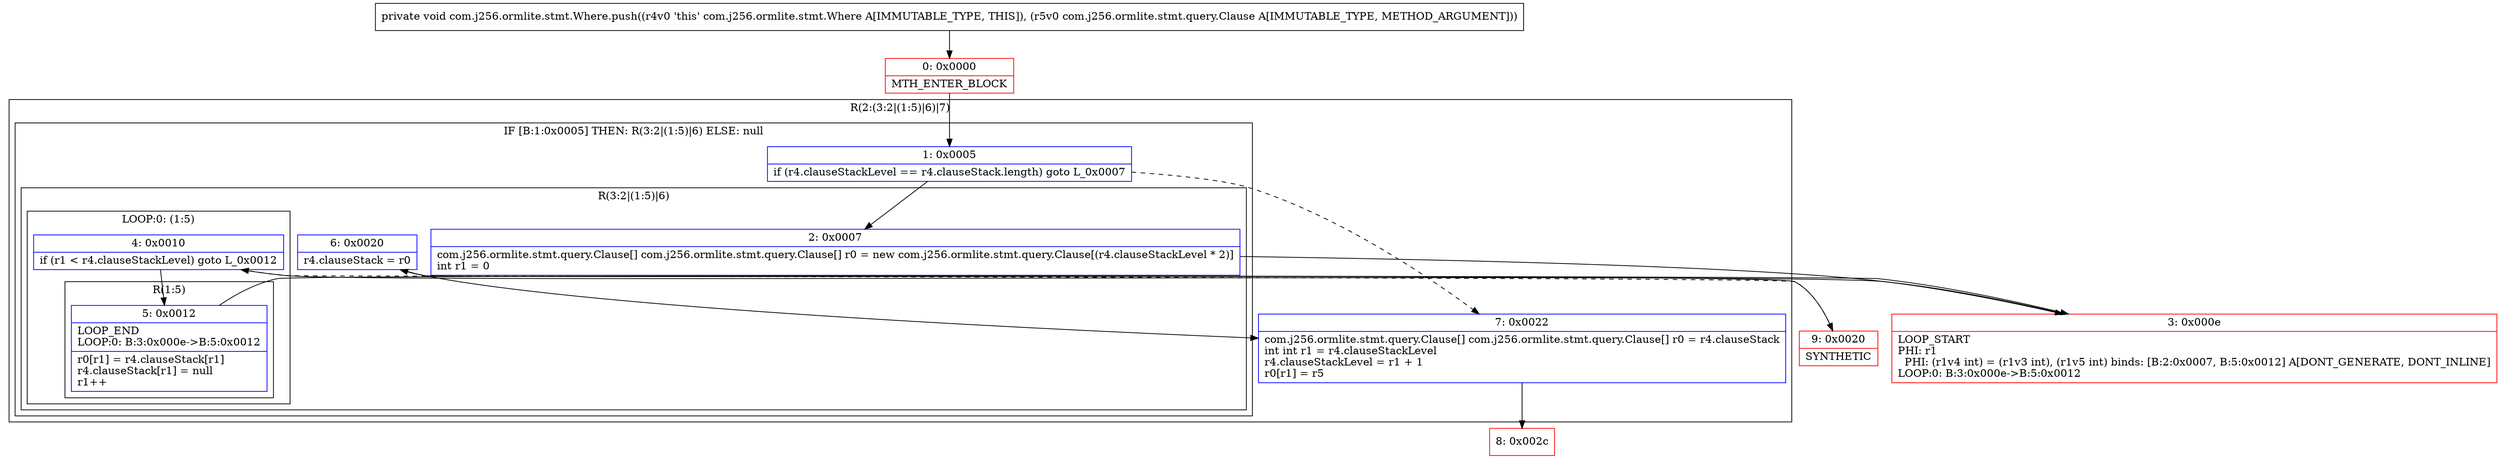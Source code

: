 digraph "CFG forcom.j256.ormlite.stmt.Where.push(Lcom\/j256\/ormlite\/stmt\/query\/Clause;)V" {
subgraph cluster_Region_1970687556 {
label = "R(2:(3:2|(1:5)|6)|7)";
node [shape=record,color=blue];
subgraph cluster_IfRegion_795188674 {
label = "IF [B:1:0x0005] THEN: R(3:2|(1:5)|6) ELSE: null";
node [shape=record,color=blue];
Node_1 [shape=record,label="{1\:\ 0x0005|if (r4.clauseStackLevel == r4.clauseStack.length) goto L_0x0007\l}"];
subgraph cluster_Region_324927697 {
label = "R(3:2|(1:5)|6)";
node [shape=record,color=blue];
Node_2 [shape=record,label="{2\:\ 0x0007|com.j256.ormlite.stmt.query.Clause[] com.j256.ormlite.stmt.query.Clause[] r0 = new com.j256.ormlite.stmt.query.Clause[(r4.clauseStackLevel * 2)]\lint r1 = 0\l}"];
subgraph cluster_LoopRegion_1215298307 {
label = "LOOP:0: (1:5)";
node [shape=record,color=blue];
Node_4 [shape=record,label="{4\:\ 0x0010|if (r1 \< r4.clauseStackLevel) goto L_0x0012\l}"];
subgraph cluster_Region_211774945 {
label = "R(1:5)";
node [shape=record,color=blue];
Node_5 [shape=record,label="{5\:\ 0x0012|LOOP_END\lLOOP:0: B:3:0x000e\-\>B:5:0x0012\l|r0[r1] = r4.clauseStack[r1]\lr4.clauseStack[r1] = null\lr1++\l}"];
}
}
Node_6 [shape=record,label="{6\:\ 0x0020|r4.clauseStack = r0\l}"];
}
}
Node_7 [shape=record,label="{7\:\ 0x0022|com.j256.ormlite.stmt.query.Clause[] com.j256.ormlite.stmt.query.Clause[] r0 = r4.clauseStack\lint int r1 = r4.clauseStackLevel\lr4.clauseStackLevel = r1 + 1\lr0[r1] = r5\l}"];
}
Node_0 [shape=record,color=red,label="{0\:\ 0x0000|MTH_ENTER_BLOCK\l}"];
Node_3 [shape=record,color=red,label="{3\:\ 0x000e|LOOP_START\lPHI: r1 \l  PHI: (r1v4 int) = (r1v3 int), (r1v5 int) binds: [B:2:0x0007, B:5:0x0012] A[DONT_GENERATE, DONT_INLINE]\lLOOP:0: B:3:0x000e\-\>B:5:0x0012\l}"];
Node_8 [shape=record,color=red,label="{8\:\ 0x002c}"];
Node_9 [shape=record,color=red,label="{9\:\ 0x0020|SYNTHETIC\l}"];
MethodNode[shape=record,label="{private void com.j256.ormlite.stmt.Where.push((r4v0 'this' com.j256.ormlite.stmt.Where A[IMMUTABLE_TYPE, THIS]), (r5v0 com.j256.ormlite.stmt.query.Clause A[IMMUTABLE_TYPE, METHOD_ARGUMENT])) }"];
MethodNode -> Node_0;
Node_1 -> Node_2;
Node_1 -> Node_7[style=dashed];
Node_2 -> Node_3;
Node_4 -> Node_5;
Node_4 -> Node_9[style=dashed];
Node_5 -> Node_3;
Node_6 -> Node_7;
Node_7 -> Node_8;
Node_0 -> Node_1;
Node_3 -> Node_4;
Node_9 -> Node_6;
}

